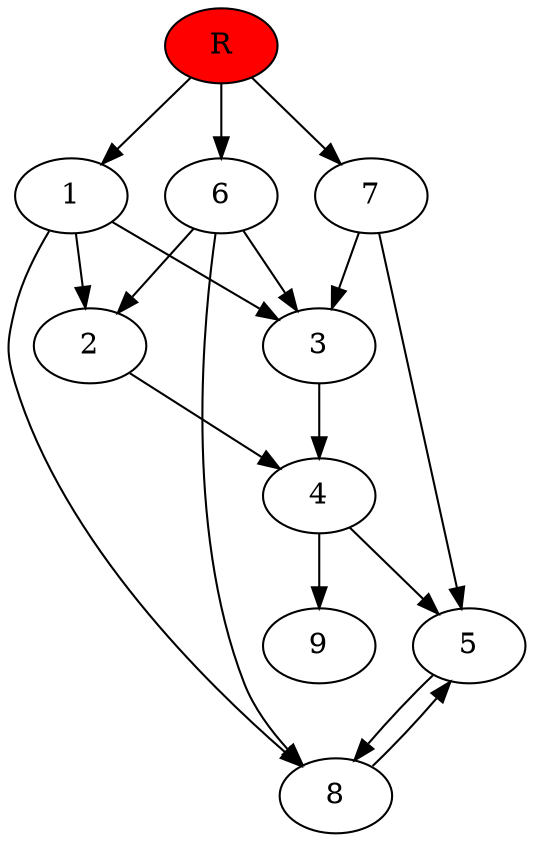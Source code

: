 digraph prb56345 {
	1
	2
	3
	4
	5
	6
	7
	8
	R [fillcolor="#ff0000" style=filled]
	1 -> 2
	1 -> 3
	1 -> 8
	2 -> 4
	3 -> 4
	4 -> 5
	4 -> 9
	5 -> 8
	6 -> 2
	6 -> 3
	6 -> 8
	7 -> 3
	7 -> 5
	8 -> 5
	R -> 1
	R -> 6
	R -> 7
}
